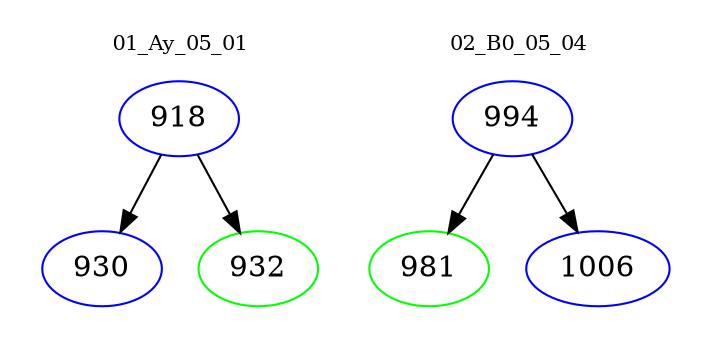 digraph{
subgraph cluster_0 {
color = white
label = "01_Ay_05_01";
fontsize=10;
T0_918 [label="918", color="blue"]
T0_918 -> T0_930 [color="black"]
T0_930 [label="930", color="blue"]
T0_918 -> T0_932 [color="black"]
T0_932 [label="932", color="green"]
}
subgraph cluster_1 {
color = white
label = "02_B0_05_04";
fontsize=10;
T1_994 [label="994", color="blue"]
T1_994 -> T1_981 [color="black"]
T1_981 [label="981", color="green"]
T1_994 -> T1_1006 [color="black"]
T1_1006 [label="1006", color="blue"]
}
}

